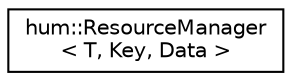 digraph "Graphical Class Hierarchy"
{
  edge [fontname="Helvetica",fontsize="10",labelfontname="Helvetica",labelfontsize="10"];
  node [fontname="Helvetica",fontsize="10",shape=record];
  rankdir="LR";
  Node1 [label="hum::ResourceManager\l\< T, Key, Data \>",height=0.2,width=0.4,color="black", fillcolor="white", style="filled",URL="$classhum_1_1ResourceManager.html",tooltip="Class that implements the generic functionality of a resource manager. "];
}
